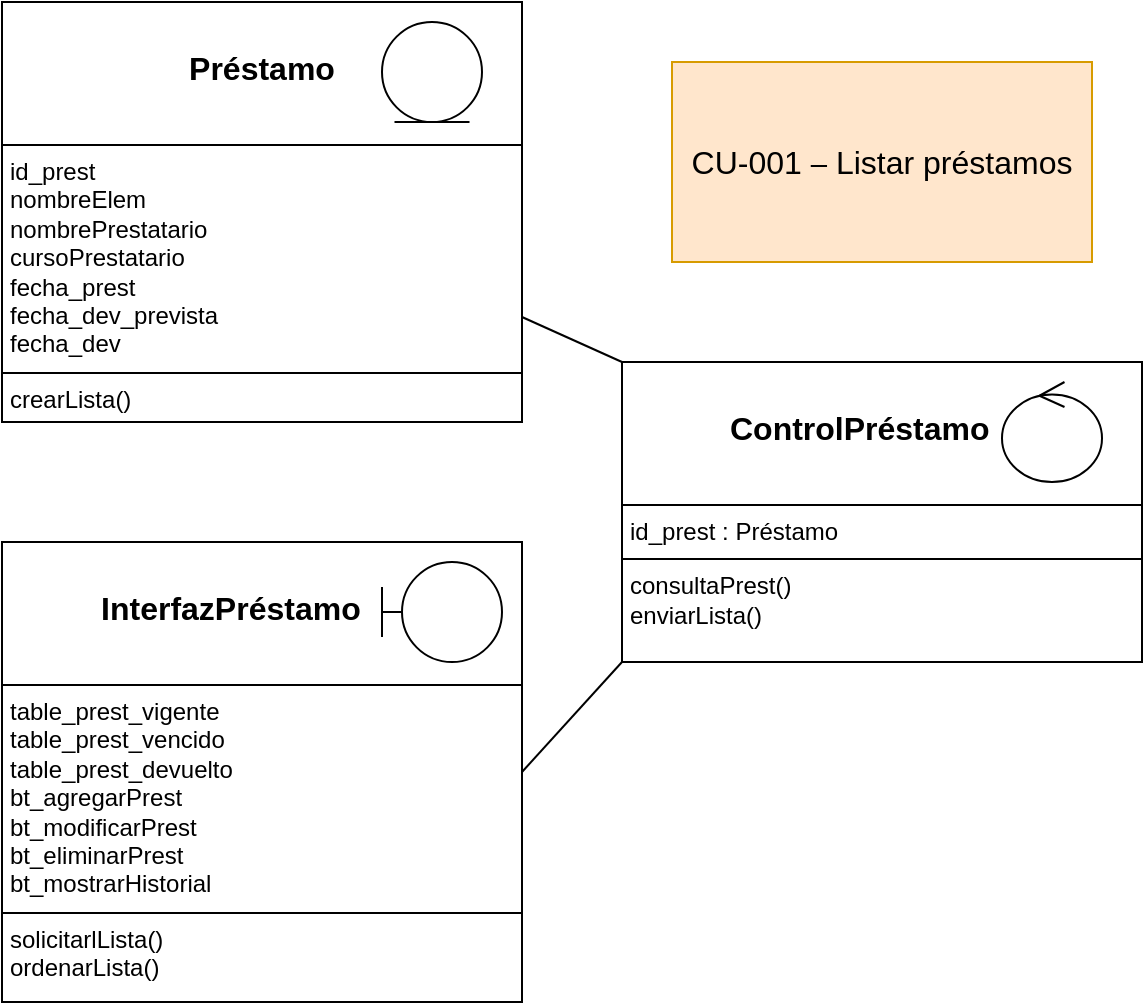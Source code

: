 <mxfile version="24.7.16">
  <diagram name="Page-1" id="c4acf3e9-155e-7222-9cf6-157b1a14988f">
    <mxGraphModel dx="1050" dy="572" grid="1" gridSize="10" guides="1" tooltips="1" connect="1" arrows="1" fold="1" page="1" pageScale="1" pageWidth="850" pageHeight="1100" background="none" math="0" shadow="0">
      <root>
        <mxCell id="0" />
        <mxCell id="1" parent="0" />
        <mxCell id="QwWeKiBOfNDjtjBt6EqK-7" value="&lt;font style=&quot;font-size: 16px;&quot;&gt;CU-001&amp;nbsp;&lt;span style=&quot;font-size:11.0pt;mso-bidi-font-size:12.0pt;&lt;br/&gt;line-height:150%;font-family:&amp;quot;Calibri&amp;quot;,sans-serif;mso-fareast-font-family:Calibri;&lt;br/&gt;mso-fareast-theme-font:minor-latin;mso-bidi-font-family:Arial;mso-ansi-language:&lt;br/&gt;ES-AR;mso-fareast-language:EN-US;mso-bidi-language:AR-SA&quot;&gt;–&lt;/span&gt;&amp;nbsp;Listar préstamos&lt;/font&gt;" style="rounded=0;whiteSpace=wrap;html=1;fillColor=#ffe6cc;strokeColor=#d79b00;" parent="1" vertex="1">
          <mxGeometry x="475" y="160" width="210" height="100" as="geometry" />
        </mxCell>
        <mxCell id="npoUZO0YHfbCS-P_uri0-1" style="edgeStyle=none;curved=1;rounded=0;orthogonalLoop=1;jettySize=auto;html=1;entryX=0;entryY=0;entryDx=0;entryDy=0;fontSize=12;startSize=8;endSize=8;endArrow=none;endFill=0;exitX=1;exitY=0.75;exitDx=0;exitDy=0;" parent="1" source="rFRaM7Q8XrhLwLA-DCMw-6" target="QwWeKiBOfNDjtjBt6EqK-20" edge="1">
          <mxGeometry relative="1" as="geometry">
            <mxPoint x="480" y="110" as="targetPoint" />
            <mxPoint x="400" y="275" as="sourcePoint" />
          </mxGeometry>
        </mxCell>
        <mxCell id="npoUZO0YHfbCS-P_uri0-2" style="edgeStyle=none;curved=1;rounded=0;orthogonalLoop=1;jettySize=auto;html=1;exitX=1;exitY=0.5;exitDx=0;exitDy=0;entryX=0;entryY=1;entryDx=0;entryDy=0;fontSize=12;startSize=8;endSize=8;endArrow=none;endFill=0;startArrow=none;startFill=0;" parent="1" source="QwWeKiBOfNDjtjBt6EqK-16" target="QwWeKiBOfNDjtjBt6EqK-20" edge="1">
          <mxGeometry relative="1" as="geometry" />
        </mxCell>
        <mxCell id="QwWeKiBOfNDjtjBt6EqK-16" value="&lt;p style=&quot;margin: 4px 0px 0px; text-align: center; line-height: 500%;&quot;&gt;&lt;span style=&quot;font-size: 16px;&quot;&gt;&lt;b&gt;InterfazPréstamo&amp;nbsp; &amp;nbsp; &amp;nbsp; &amp;nbsp;&lt;/b&gt;&lt;/span&gt;&lt;/p&gt;&lt;hr size=&quot;1&quot; style=&quot;border-style:solid;&quot;&gt;&lt;p style=&quot;margin:0px;margin-left:4px;&quot;&gt;&lt;span style=&quot;background-color: initial;&quot;&gt;table_prest_vigente&lt;/span&gt;&lt;/p&gt;&lt;p style=&quot;margin:0px;margin-left:4px;&quot;&gt;&lt;span style=&quot;background-color: initial;&quot;&gt;table_prest_vencido&lt;/span&gt;&lt;/p&gt;&lt;p style=&quot;margin:0px;margin-left:4px;&quot;&gt;&lt;span style=&quot;background-color: initial;&quot;&gt;table_prest_devuelto&lt;/span&gt;&lt;/p&gt;&lt;p style=&quot;margin:0px;margin-left:4px;&quot;&gt;&lt;span style=&quot;background-color: initial;&quot;&gt;bt_agregarPrest&lt;/span&gt;&lt;/p&gt;&lt;p style=&quot;margin:0px;margin-left:4px;&quot;&gt;&lt;span style=&quot;background-color: initial;&quot;&gt;bt_modificarPrest&lt;/span&gt;&lt;/p&gt;&lt;p style=&quot;margin:0px;margin-left:4px;&quot;&gt;&lt;span style=&quot;background-color: initial;&quot;&gt;bt_eliminarPrest&lt;/span&gt;&lt;/p&gt;&lt;p style=&quot;margin:0px;margin-left:4px;&quot;&gt;&lt;span style=&quot;background-color: initial;&quot;&gt;bt_mostrarHistorial&lt;/span&gt;&lt;/p&gt;&lt;hr size=&quot;1&quot; style=&quot;border-style:solid;&quot;&gt;&lt;p style=&quot;margin:0px;margin-left:4px;&quot;&gt;&lt;span style=&quot;background-color: initial;&quot;&gt;solicitarlLista()&lt;/span&gt;&lt;/p&gt;&lt;p style=&quot;margin:0px;margin-left:4px;&quot;&gt;ordenarLista()&lt;/p&gt;" style="verticalAlign=top;align=left;overflow=fill;html=1;whiteSpace=wrap;spacingTop=0;spacingBottom=0;" parent="1" vertex="1">
          <mxGeometry x="140" y="400" width="260" height="230" as="geometry" />
        </mxCell>
        <mxCell id="QwWeKiBOfNDjtjBt6EqK-17" value="" style="shape=umlBoundary;whiteSpace=wrap;html=1;" parent="1" vertex="1">
          <mxGeometry x="330" y="410" width="60" height="50" as="geometry" />
        </mxCell>
        <mxCell id="QwWeKiBOfNDjtjBt6EqK-20" value="&lt;p style=&quot;margin: 4px 0px 0px; text-align: center; line-height: 500%;&quot;&gt;&lt;span style=&quot;font-size: 16px;&quot;&gt;&lt;b&gt;ControlPréstamo&amp;nbsp; &amp;nbsp; &amp;nbsp;&lt;/b&gt;&lt;/span&gt;&lt;/p&gt;&lt;hr size=&quot;1&quot; style=&quot;border-style:solid;&quot;&gt;&lt;p style=&quot;margin:0px;margin-left:4px;&quot;&gt;id_prest&amp;nbsp;: Préstamo&lt;/p&gt;&lt;hr size=&quot;1&quot; style=&quot;border-style:solid;&quot;&gt;&lt;p style=&quot;margin:0px;margin-left:4px;&quot;&gt;&lt;span style=&quot;background-color: initial;&quot;&gt;consultaPrest()&lt;/span&gt;&lt;/p&gt;&lt;p style=&quot;margin:0px;margin-left:4px;&quot;&gt;&lt;span style=&quot;background-color: initial;&quot;&gt;enviarLista()&lt;/span&gt;&lt;/p&gt;&lt;p style=&quot;margin:0px;margin-left:4px;&quot;&gt;&lt;br&gt;&lt;/p&gt;&lt;p style=&quot;margin:0px;margin-left:4px;&quot;&gt;&lt;br&gt;&lt;/p&gt;" style="verticalAlign=top;align=left;overflow=fill;html=1;whiteSpace=wrap;spacingTop=0;spacingBottom=0;" parent="1" vertex="1">
          <mxGeometry x="450" y="310" width="260" height="150" as="geometry" />
        </mxCell>
        <mxCell id="QwWeKiBOfNDjtjBt6EqK-21" value="" style="shape=umlControl;whiteSpace=wrap;html=1;perimeter=ellipsePerimeter;" parent="1" vertex="1">
          <mxGeometry x="640" y="320" width="50" height="50" as="geometry" />
        </mxCell>
        <mxCell id="rFRaM7Q8XrhLwLA-DCMw-6" value="&lt;p style=&quot;margin: 4px 0px 0px; text-align: center; line-height: 500%;&quot;&gt;&lt;span style=&quot;font-size: 16px;&quot;&gt;&lt;b&gt;Préstamo&lt;/b&gt;&lt;/span&gt;&lt;/p&gt;&lt;hr size=&quot;1&quot; style=&quot;border-style:solid;&quot;&gt;&lt;p style=&quot;margin:0px;margin-left:4px;&quot;&gt;id_prest&lt;/p&gt;&lt;p style=&quot;margin:0px;margin-left:4px;&quot;&gt;nombreElem&lt;/p&gt;&lt;p style=&quot;margin:0px;margin-left:4px;&quot;&gt;nombrePrestatario&lt;/p&gt;&lt;p style=&quot;margin:0px;margin-left:4px;&quot;&gt;cursoPrestatario&lt;/p&gt;&lt;p style=&quot;margin:0px;margin-left:4px;&quot;&gt;fecha_prest&lt;/p&gt;&lt;p style=&quot;margin:0px;margin-left:4px;&quot;&gt;fecha_dev_prevista&lt;/p&gt;&lt;p style=&quot;margin:0px;margin-left:4px;&quot;&gt;fecha_dev&lt;/p&gt;&lt;hr size=&quot;1&quot; style=&quot;border-style:solid;&quot;&gt;&lt;p style=&quot;margin:0px;margin-left:4px;&quot;&gt;&lt;span style=&quot;background-color: initial;&quot;&gt;crearLista()&lt;/span&gt;&lt;/p&gt;&lt;p style=&quot;margin:0px;margin-left:4px;&quot;&gt;&lt;br&gt;&lt;/p&gt;" style="verticalAlign=top;align=left;overflow=fill;html=1;whiteSpace=wrap;spacingTop=0;spacingBottom=0;" parent="1" vertex="1">
          <mxGeometry x="140" y="130" width="260" height="210" as="geometry" />
        </mxCell>
        <mxCell id="rFRaM7Q8XrhLwLA-DCMw-7" value="" style="ellipse;shape=umlEntity;whiteSpace=wrap;html=1;" parent="1" vertex="1">
          <mxGeometry x="330" y="140" width="50" height="50" as="geometry" />
        </mxCell>
      </root>
    </mxGraphModel>
  </diagram>
</mxfile>
